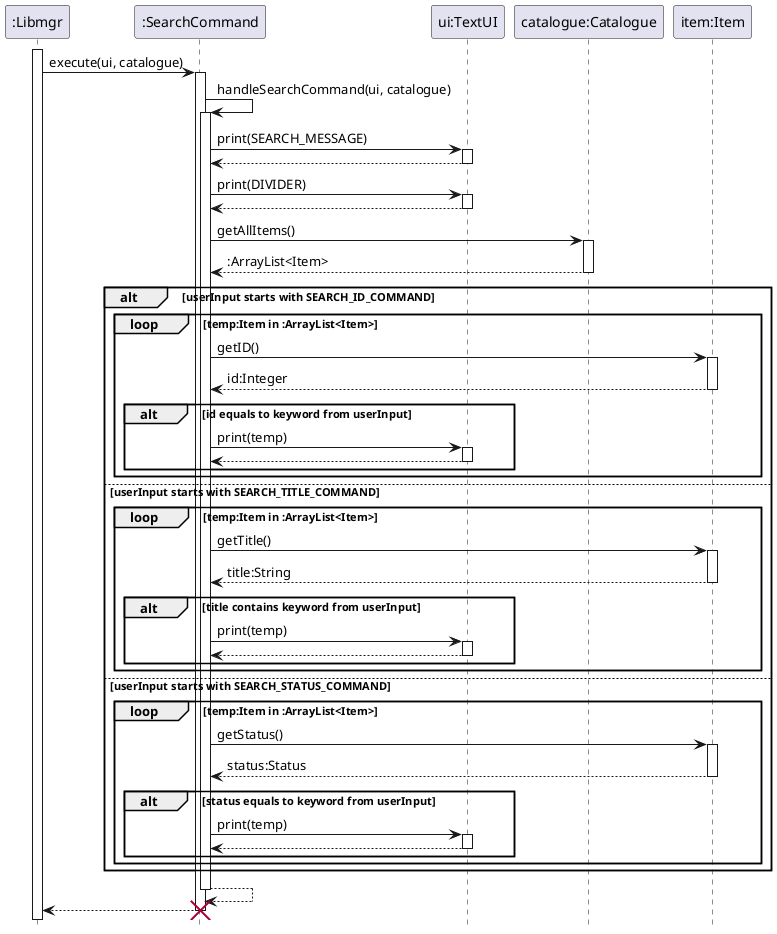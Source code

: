@startuml
'https://plantuml.com/sequence-diagram
hide footbox

Participant ":Libmgr" as Libmgr
Participant ":SearchCommand" as searchCommand
Participant "ui:TextUI" as ui
Participant "catalogue:Catalogue" as catalogue
Participant "item:Item" as item

activate Libmgr
Libmgr -> searchCommand:execute(ui, catalogue)
activate searchCommand
searchCommand -> searchCommand:handleSearchCommand(ui, catalogue)
activate searchCommand
searchCommand -> ui:print(SEARCH_MESSAGE)
activate ui
return
searchCommand -> ui:print(DIVIDER)
activate ui
return
searchCommand -> catalogue:getAllItems()
activate catalogue
return :ArrayList<Item>
alt userInput starts with SEARCH_ID_COMMAND
    loop temp:Item in :ArrayList<Item>
        searchCommand -> item:getID()
        activate item
        return id:Integer
        alt id equals to keyword from userInput
        searchCommand -> ui:print(temp)
        activate ui
        return
        end
    end
else userInput starts with SEARCH_TITLE_COMMAND
    loop temp:Item in :ArrayList<Item>
        searchCommand -> item:getTitle()
        activate item
        return title:String
        alt title contains keyword from userInput
        searchCommand -> ui:print(temp)
        activate ui
        return
        end
    end
else userInput starts with SEARCH_STATUS_COMMAND
    loop temp:Item in :ArrayList<Item>
        searchCommand -> item:getStatus()
        activate item
        return status:Status
        alt status equals to keyword from userInput
        searchCommand -> ui:print(temp)
        activate ui
        return
        end
    end
end
return
return
destroy searchCommand




@enduml